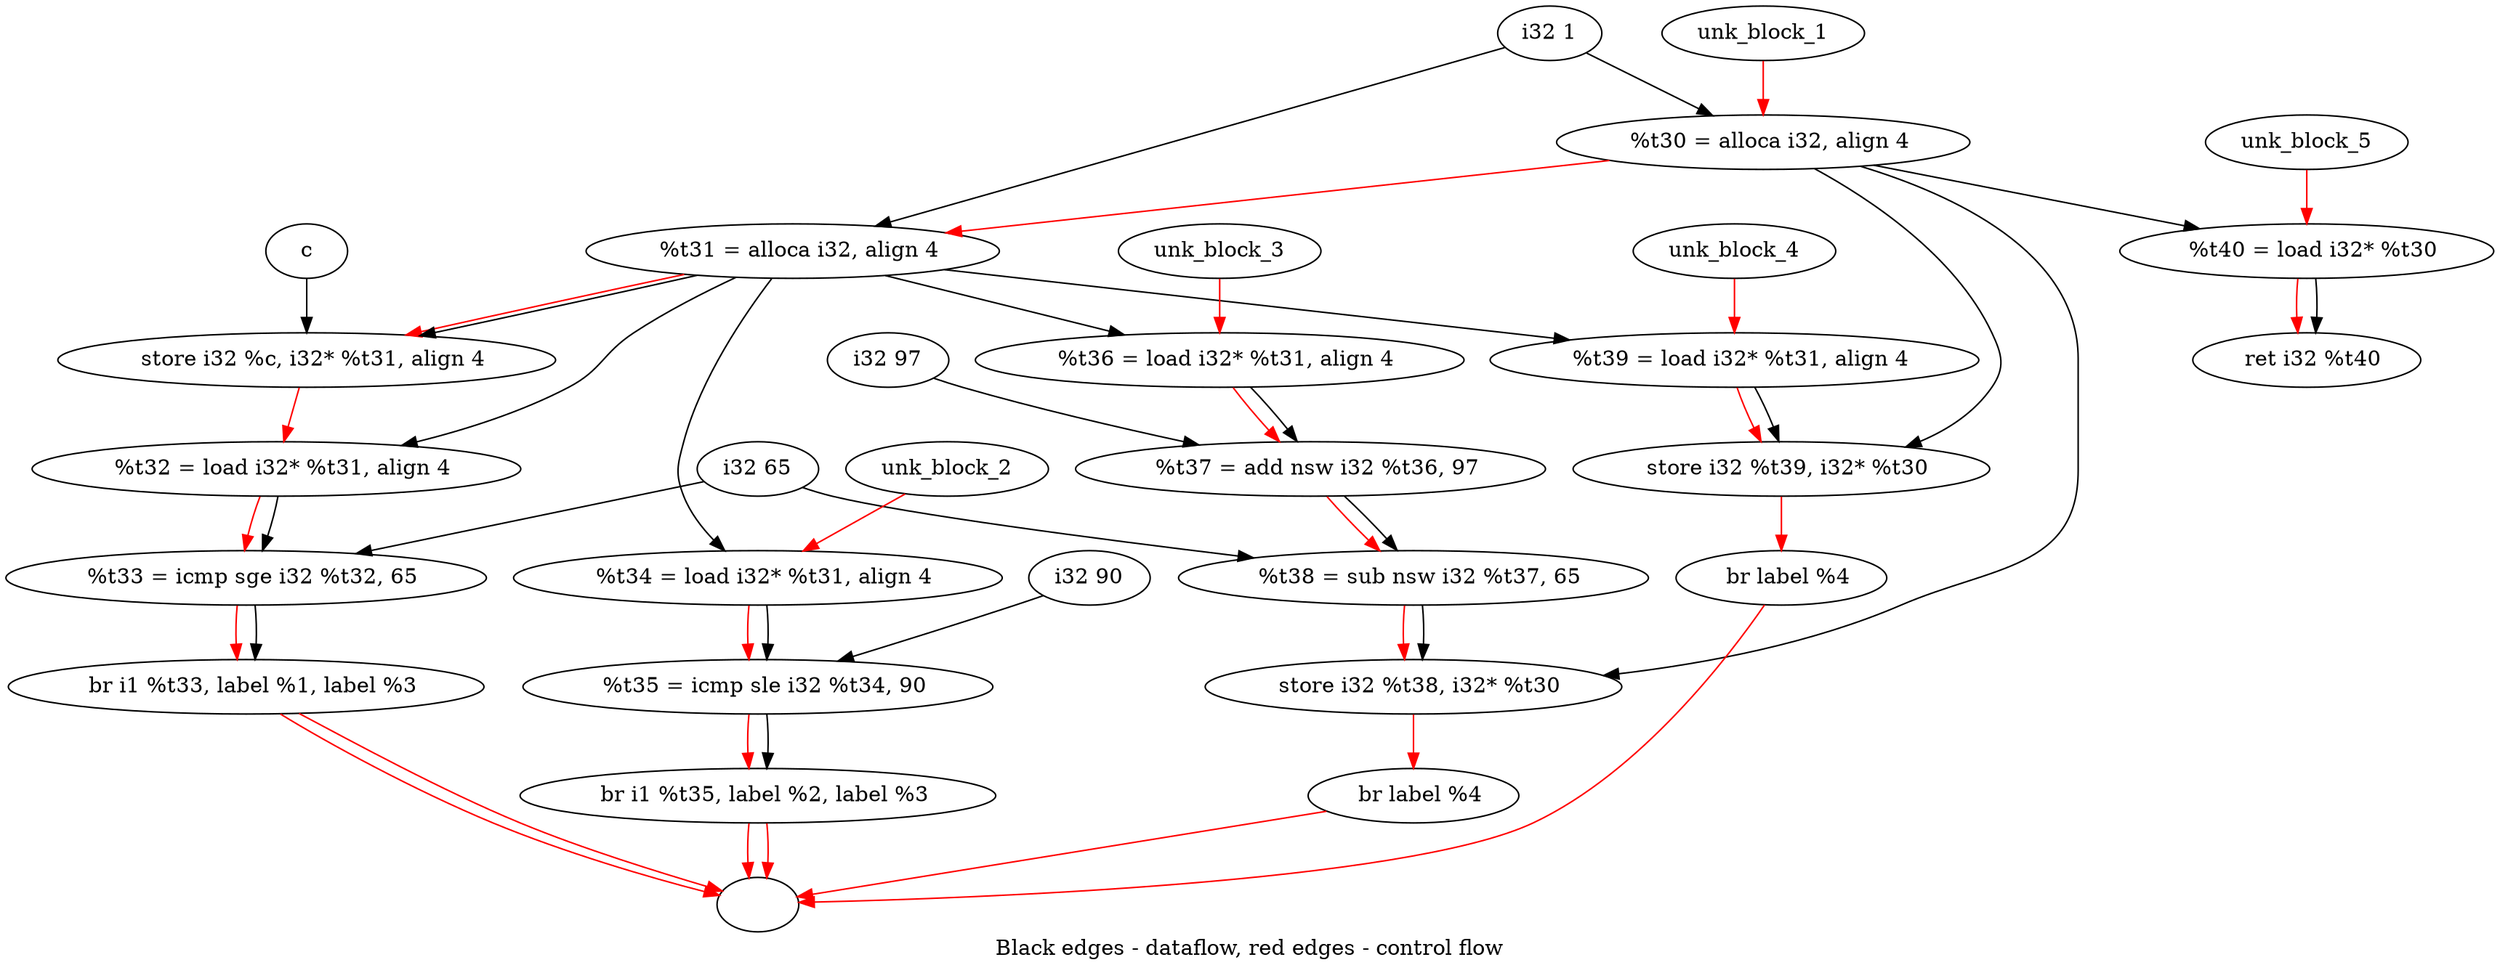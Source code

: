 digraph G {
compound=true
label="Black edges - dataflow, red edges - control flow"
"t30" [label="  %t30 = alloca i32, align 4"]
"t31" [label="  %t31 = alloca i32, align 4"]
"_1" [label="  store i32 %c, i32* %t31, align 4"]
"t32" [label="  %t32 = load i32* %t31, align 4"]
"t33" [label="  %t33 = icmp sge i32 %t32, 65"]
"_2" [label="  br i1 %t33, label %1, label %3"]
"unk_block_1" -> "t30"[color=red]
"i32 1" -> "t30"
"t30" -> "t31"[color=red weight=2]
"i32 1" -> "t31"
"t31" -> "_1"[color=red weight=2]
"c" -> "_1"
"t31" -> "_1"
"_1" -> "t32"[color=red weight=2]
"t31" -> "t32"
"t32" -> "t33"[color=red weight=2]
"t32" -> "t33"
"i32 65" -> "t33"
"t33" -> "_2"[color=red weight=2]
"t33" -> "_2"
"_2" -> ""[color=red]
"_2" -> ""[color=red]

"t34" [label="  %t34 = load i32* %t31, align 4"]
"t35" [label="  %t35 = icmp sle i32 %t34, 90"]
"_3" [label="  br i1 %t35, label %2, label %3"]
"unk_block_2" -> "t34"[color=red]
"t31" -> "t34"
"t34" -> "t35"[color=red weight=2]
"t34" -> "t35"
"i32 90" -> "t35"
"t35" -> "_3"[color=red weight=2]
"t35" -> "_3"
"_3" -> ""[color=red]
"_3" -> ""[color=red]

"t36" [label="  %t36 = load i32* %t31, align 4"]
"t37" [label="  %t37 = add nsw i32 %t36, 97"]
"t38" [label="  %t38 = sub nsw i32 %t37, 65"]
"_4" [label="  store i32 %t38, i32* %t30"]
"_5" [label="  br label %4"]
"unk_block_3" -> "t36"[color=red]
"t31" -> "t36"
"t36" -> "t37"[color=red weight=2]
"t36" -> "t37"
"i32 97" -> "t37"
"t37" -> "t38"[color=red weight=2]
"t37" -> "t38"
"i32 65" -> "t38"
"t38" -> "_4"[color=red weight=2]
"t38" -> "_4"
"t30" -> "_4"
"_4" -> "_5"[color=red weight=2]
"_5" -> ""[color=red]

"t39" [label="  %t39 = load i32* %t31, align 4"]
"_6" [label="  store i32 %t39, i32* %t30"]
"_7" [label="  br label %4"]
"unk_block_4" -> "t39"[color=red]
"t31" -> "t39"
"t39" -> "_6"[color=red weight=2]
"t39" -> "_6"
"t30" -> "_6"
"_6" -> "_7"[color=red weight=2]
"_7" -> ""[color=red]

"t40" [label="  %t40 = load i32* %t30"]
"_8" [label="  ret i32 %t40"]
"unk_block_5" -> "t40"[color=red]
"t30" -> "t40"
"t40" -> "_8"[color=red weight=2]
"t40" -> "_8"

}
